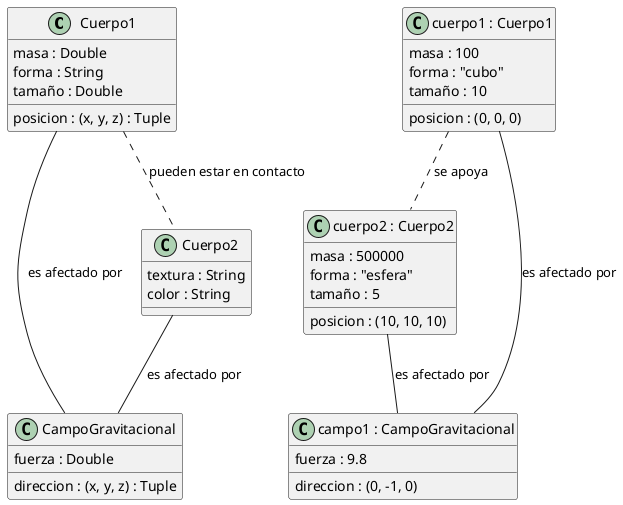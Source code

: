 @startuml
class "Cuerpo1" {
  masa : Double
  forma : String
  tamaño : Double
  posicion : (x, y, z) : Tuple
}

class "CampoGravitacional" {
  fuerza : Double
  direccion : (x, y, z) : Tuple
}

class "Cuerpo2" {
  textura : String
  color : String
}

Cuerpo1 -- CampoGravitacional : es afectado por
Cuerpo2 -- CampoGravitacional : es afectado por
Cuerpo1 .. Cuerpo2 : pueden estar en contacto

class "cuerpo1 : Cuerpo1" as cuerpoA{
  masa : 100
  forma : "cubo"
  tamaño : 10
  posicion : (0, 0, 0)
}
class "cuerpo2 : Cuerpo2" as cuerpoB{
  masa : 500000
  forma : "esfera"
  tamaño : 5
  posicion : (10, 10, 10)
}
class "campo1 : CampoGravitacional" as campo1{
  fuerza : 9.8
  direccion : (0, -1, 0)
}

cuerpoA -- campo1 : es afectado por
cuerpoB -- campo1 : es afectado por
cuerpoA .. cuerpoB : se apoya

@enduml

